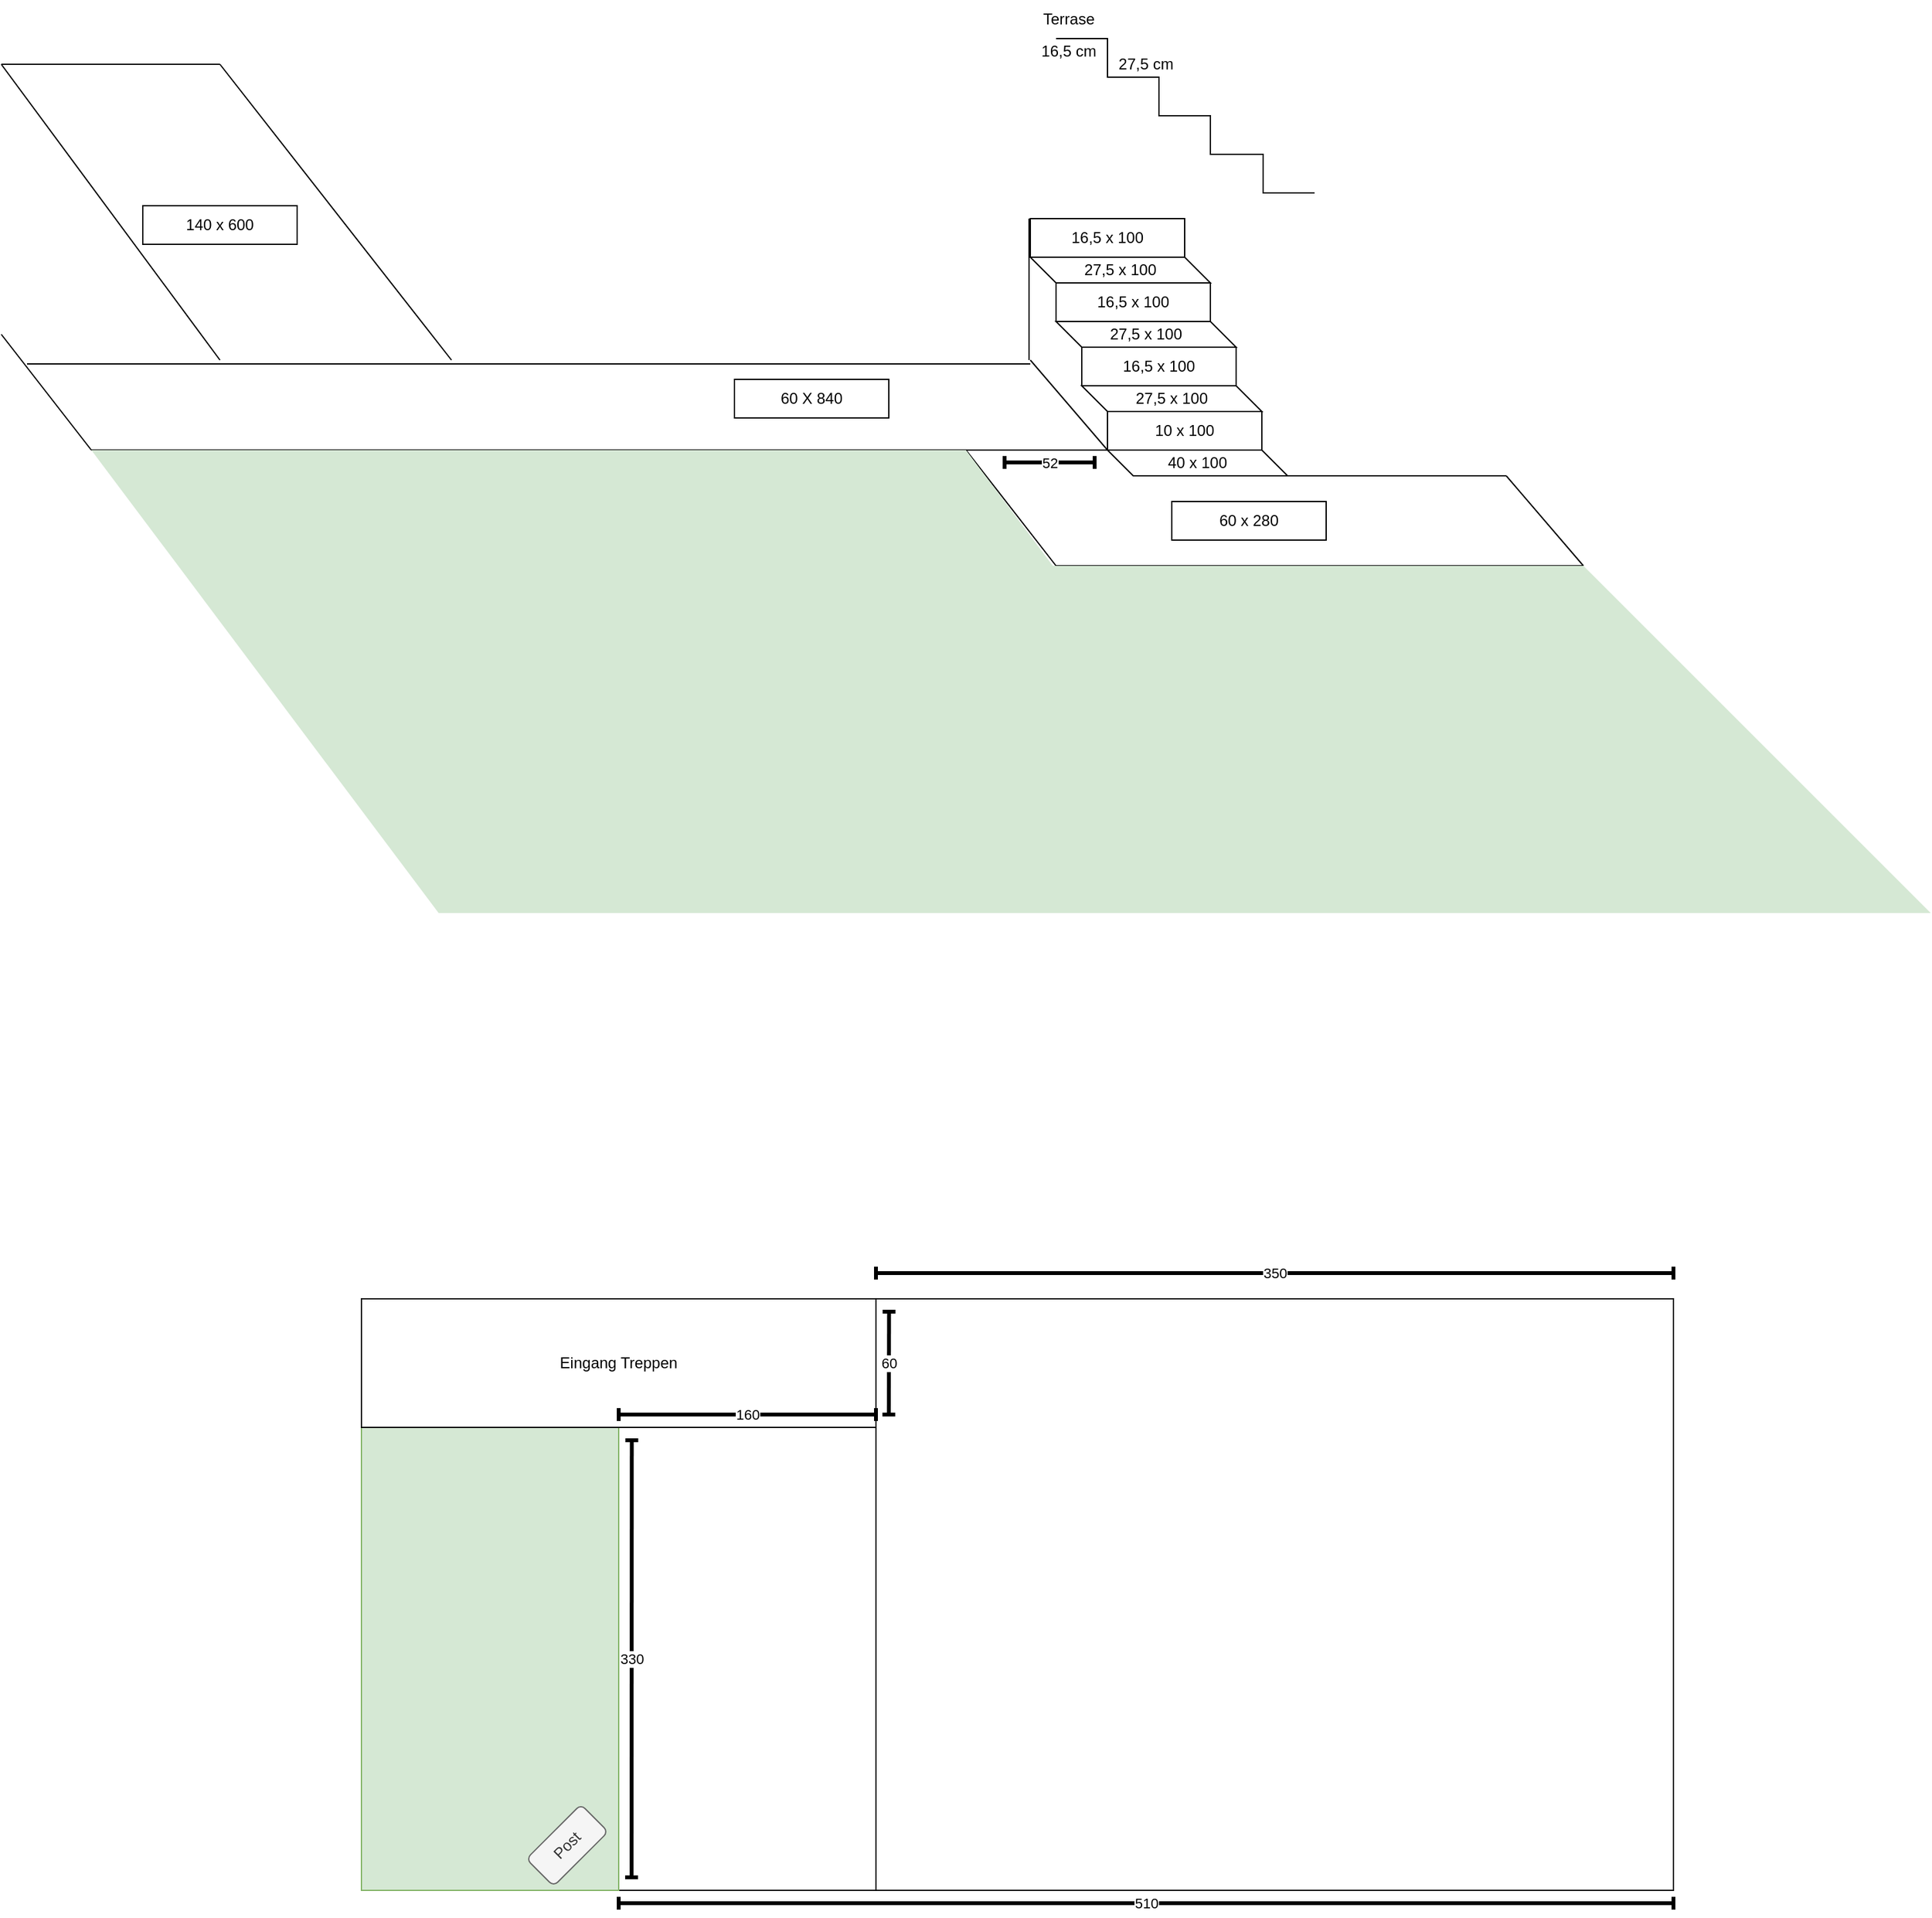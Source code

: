 <mxfile version="21.3.4" type="github">
  <diagram name="Seite-1" id="h4SFkHRIlP7SPAh55jCk">
    <mxGraphModel dx="2276" dy="1304" grid="1" gridSize="10" guides="1" tooltips="1" connect="1" arrows="1" fold="1" page="1" pageScale="1" pageWidth="827" pageHeight="1169" math="0" shadow="0">
      <root>
        <mxCell id="0" />
        <mxCell id="1" parent="0" />
        <mxCell id="g7tCphA3tAxqwDj9Emwd-1" value="" style="pointerEvents=1;verticalLabelPosition=bottom;shadow=0;dashed=0;align=center;html=1;verticalAlign=top;shape=mxgraph.electrical.waveforms.step_2;" vertex="1" parent="1">
          <mxGeometry x="140" y="280" width="80" height="30" as="geometry" />
        </mxCell>
        <mxCell id="g7tCphA3tAxqwDj9Emwd-2" value="Terrase" style="text;html=1;strokeColor=none;fillColor=none;align=center;verticalAlign=middle;whiteSpace=wrap;rounded=0;" vertex="1" parent="1">
          <mxGeometry x="120" y="250" width="60" height="30" as="geometry" />
        </mxCell>
        <mxCell id="g7tCphA3tAxqwDj9Emwd-3" value="16,5 cm" style="text;html=1;strokeColor=none;fillColor=none;align=center;verticalAlign=middle;whiteSpace=wrap;rounded=0;" vertex="1" parent="1">
          <mxGeometry x="120" y="280" width="60" height="20" as="geometry" />
        </mxCell>
        <mxCell id="g7tCphA3tAxqwDj9Emwd-6" value="" style="pointerEvents=1;verticalLabelPosition=bottom;shadow=0;dashed=0;align=center;html=1;verticalAlign=top;shape=mxgraph.electrical.waveforms.step_2;" vertex="1" parent="1">
          <mxGeometry x="220" y="340" width="80" height="30" as="geometry" />
        </mxCell>
        <mxCell id="g7tCphA3tAxqwDj9Emwd-7" value="" style="pointerEvents=1;verticalLabelPosition=bottom;shadow=0;dashed=0;align=center;html=1;verticalAlign=top;shape=mxgraph.electrical.waveforms.step_2;" vertex="1" parent="1">
          <mxGeometry x="261" y="370" width="80" height="30" as="geometry" />
        </mxCell>
        <mxCell id="g7tCphA3tAxqwDj9Emwd-8" value="" style="pointerEvents=1;verticalLabelPosition=bottom;shadow=0;dashed=0;align=center;html=1;verticalAlign=top;shape=mxgraph.electrical.waveforms.step_2;" vertex="1" parent="1">
          <mxGeometry x="180" y="310" width="80" height="30" as="geometry" />
        </mxCell>
        <mxCell id="g7tCphA3tAxqwDj9Emwd-9" value="27,5 cm" style="text;html=1;strokeColor=none;fillColor=none;align=center;verticalAlign=middle;whiteSpace=wrap;rounded=0;" vertex="1" parent="1">
          <mxGeometry x="180" y="290" width="60" height="20" as="geometry" />
        </mxCell>
        <mxCell id="g7tCphA3tAxqwDj9Emwd-10" value="16,5 x 100" style="rounded=0;whiteSpace=wrap;html=1;" vertex="1" parent="1">
          <mxGeometry x="120" y="420" width="120" height="30" as="geometry" />
        </mxCell>
        <mxCell id="g7tCphA3tAxqwDj9Emwd-11" value="27,5 x 100" style="shape=parallelogram;perimeter=parallelogramPerimeter;whiteSpace=wrap;html=1;fixedSize=1;rotation=0;direction=west;flipH=1;" vertex="1" parent="1">
          <mxGeometry x="120" y="450" width="140" height="20" as="geometry" />
        </mxCell>
        <mxCell id="g7tCphA3tAxqwDj9Emwd-12" value="16,5 x 100" style="rounded=0;whiteSpace=wrap;html=1;" vertex="1" parent="1">
          <mxGeometry x="140" y="470" width="120" height="30" as="geometry" />
        </mxCell>
        <mxCell id="g7tCphA3tAxqwDj9Emwd-13" value="27,5 x 100" style="shape=parallelogram;perimeter=parallelogramPerimeter;whiteSpace=wrap;html=1;fixedSize=1;rotation=0;direction=west;flipH=1;" vertex="1" parent="1">
          <mxGeometry x="140" y="500" width="140" height="20" as="geometry" />
        </mxCell>
        <mxCell id="g7tCphA3tAxqwDj9Emwd-14" value="16,5 x 100" style="rounded=0;whiteSpace=wrap;html=1;" vertex="1" parent="1">
          <mxGeometry x="160" y="520" width="120" height="30" as="geometry" />
        </mxCell>
        <mxCell id="g7tCphA3tAxqwDj9Emwd-15" value="27,5 x 100" style="shape=parallelogram;perimeter=parallelogramPerimeter;whiteSpace=wrap;html=1;fixedSize=1;rotation=0;direction=west;flipH=1;" vertex="1" parent="1">
          <mxGeometry x="160" y="550" width="140" height="20" as="geometry" />
        </mxCell>
        <mxCell id="g7tCphA3tAxqwDj9Emwd-16" value="10 x 100" style="rounded=0;whiteSpace=wrap;html=1;" vertex="1" parent="1">
          <mxGeometry x="180" y="570" width="120" height="30" as="geometry" />
        </mxCell>
        <mxCell id="g7tCphA3tAxqwDj9Emwd-17" value="" style="endArrow=none;html=1;rounded=0;entryX=0;entryY=0;entryDx=0;entryDy=0;" edge="1" parent="1">
          <mxGeometry width="50" height="50" relative="1" as="geometry">
            <mxPoint x="119" y="530" as="sourcePoint" />
            <mxPoint x="119" y="420" as="targetPoint" />
          </mxGeometry>
        </mxCell>
        <mxCell id="g7tCphA3tAxqwDj9Emwd-20" value="" style="endArrow=none;html=1;rounded=0;entryX=0;entryY=1;entryDx=0;entryDy=0;" edge="1" parent="1" target="g7tCphA3tAxqwDj9Emwd-16">
          <mxGeometry width="50" height="50" relative="1" as="geometry">
            <mxPoint x="120" y="530" as="sourcePoint" />
            <mxPoint x="130" y="430" as="targetPoint" />
          </mxGeometry>
        </mxCell>
        <mxCell id="g7tCphA3tAxqwDj9Emwd-23" value="40 x 100" style="shape=parallelogram;perimeter=parallelogramPerimeter;whiteSpace=wrap;html=1;fixedSize=1;rotation=0;direction=west;flipH=1;" vertex="1" parent="1">
          <mxGeometry x="180" y="600" width="140" height="20" as="geometry" />
        </mxCell>
        <mxCell id="g7tCphA3tAxqwDj9Emwd-26" value="" style="endArrow=none;html=1;rounded=0;" edge="1" parent="1">
          <mxGeometry width="50" height="50" relative="1" as="geometry">
            <mxPoint x="70" y="600" as="sourcePoint" />
            <mxPoint x="140" y="690" as="targetPoint" />
          </mxGeometry>
        </mxCell>
        <mxCell id="g7tCphA3tAxqwDj9Emwd-28" value="" style="endArrow=none;html=1;rounded=0;" edge="1" parent="1">
          <mxGeometry width="50" height="50" relative="1" as="geometry">
            <mxPoint x="140" y="690" as="sourcePoint" />
            <mxPoint x="550" y="690" as="targetPoint" />
          </mxGeometry>
        </mxCell>
        <mxCell id="g7tCphA3tAxqwDj9Emwd-29" value="" style="endArrow=none;html=1;rounded=0;exitX=0;exitY=0;exitDx=0;exitDy=0;" edge="1" parent="1" source="g7tCphA3tAxqwDj9Emwd-23">
          <mxGeometry width="50" height="50" relative="1" as="geometry">
            <mxPoint x="170" y="620" as="sourcePoint" />
            <mxPoint x="490" y="620" as="targetPoint" />
          </mxGeometry>
        </mxCell>
        <mxCell id="g7tCphA3tAxqwDj9Emwd-30" value="" style="endArrow=none;html=1;rounded=0;" edge="1" parent="1">
          <mxGeometry width="50" height="50" relative="1" as="geometry">
            <mxPoint x="490" y="620" as="sourcePoint" />
            <mxPoint x="550" y="690" as="targetPoint" />
          </mxGeometry>
        </mxCell>
        <mxCell id="g7tCphA3tAxqwDj9Emwd-31" value="60 x 280" style="rounded=0;whiteSpace=wrap;html=1;" vertex="1" parent="1">
          <mxGeometry x="230" y="640" width="120" height="30" as="geometry" />
        </mxCell>
        <mxCell id="g7tCphA3tAxqwDj9Emwd-33" value="" style="endArrow=none;html=1;rounded=0;" edge="1" parent="1">
          <mxGeometry width="50" height="50" relative="1" as="geometry">
            <mxPoint x="-660" y="533" as="sourcePoint" />
            <mxPoint x="120" y="533" as="targetPoint" />
          </mxGeometry>
        </mxCell>
        <mxCell id="g7tCphA3tAxqwDj9Emwd-34" value="" style="endArrow=none;html=1;rounded=0;" edge="1" parent="1">
          <mxGeometry width="50" height="50" relative="1" as="geometry">
            <mxPoint x="-610" y="600" as="sourcePoint" />
            <mxPoint x="180" y="600" as="targetPoint" />
          </mxGeometry>
        </mxCell>
        <mxCell id="g7tCphA3tAxqwDj9Emwd-35" value="60 X 840" style="rounded=0;whiteSpace=wrap;html=1;" vertex="1" parent="1">
          <mxGeometry x="-110" y="545" width="120" height="30" as="geometry" />
        </mxCell>
        <mxCell id="g7tCphA3tAxqwDj9Emwd-36" value="" style="endArrow=none;html=1;rounded=0;" edge="1" parent="1">
          <mxGeometry width="50" height="50" relative="1" as="geometry">
            <mxPoint x="-680" y="510" as="sourcePoint" />
            <mxPoint x="-610" y="600" as="targetPoint" />
          </mxGeometry>
        </mxCell>
        <mxCell id="g7tCphA3tAxqwDj9Emwd-38" value="" style="endArrow=none;html=1;rounded=0;" edge="1" parent="1">
          <mxGeometry width="50" height="50" relative="1" as="geometry">
            <mxPoint x="-680" y="300" as="sourcePoint" />
            <mxPoint x="-510" y="530" as="targetPoint" />
          </mxGeometry>
        </mxCell>
        <mxCell id="g7tCphA3tAxqwDj9Emwd-39" value="" style="endArrow=none;html=1;rounded=0;" edge="1" parent="1">
          <mxGeometry width="50" height="50" relative="1" as="geometry">
            <mxPoint x="-510" y="300" as="sourcePoint" />
            <mxPoint x="-330" y="530" as="targetPoint" />
          </mxGeometry>
        </mxCell>
        <mxCell id="g7tCphA3tAxqwDj9Emwd-40" value="" style="endArrow=none;html=1;rounded=0;" edge="1" parent="1">
          <mxGeometry width="50" height="50" relative="1" as="geometry">
            <mxPoint x="-680" y="300" as="sourcePoint" />
            <mxPoint x="-510" y="300" as="targetPoint" />
          </mxGeometry>
        </mxCell>
        <mxCell id="g7tCphA3tAxqwDj9Emwd-41" value="140 x 600" style="rounded=0;whiteSpace=wrap;html=1;" vertex="1" parent="1">
          <mxGeometry x="-570" y="410" width="120" height="30" as="geometry" />
        </mxCell>
        <mxCell id="g7tCphA3tAxqwDj9Emwd-44" value="" style="rounded=0;whiteSpace=wrap;html=1;fillColor=none;" vertex="1" parent="1">
          <mxGeometry x="-200" y="1360" width="200" height="360" as="geometry" />
        </mxCell>
        <mxCell id="g7tCphA3tAxqwDj9Emwd-45" value="" style="rounded=0;whiteSpace=wrap;html=1;" vertex="1" parent="1">
          <mxGeometry y="1260" width="620" height="460" as="geometry" />
        </mxCell>
        <mxCell id="g7tCphA3tAxqwDj9Emwd-47" value="" style="rounded=0;whiteSpace=wrap;html=1;fillColor=#d5e8d4;strokeColor=#82b366;" vertex="1" parent="1">
          <mxGeometry x="-400" y="1360" width="200" height="360" as="geometry" />
        </mxCell>
        <mxCell id="g7tCphA3tAxqwDj9Emwd-48" value="Post" style="rounded=1;whiteSpace=wrap;html=1;rotation=-45;fillColor=#f5f5f5;fontColor=#333333;strokeColor=#666666;" vertex="1" parent="1">
          <mxGeometry x="-270" y="1670" width="60" height="30" as="geometry" />
        </mxCell>
        <mxCell id="g7tCphA3tAxqwDj9Emwd-49" value="Eingang Treppen" style="rounded=0;whiteSpace=wrap;html=1;" vertex="1" parent="1">
          <mxGeometry x="-400" y="1260" width="400" height="100" as="geometry" />
        </mxCell>
        <mxCell id="g7tCphA3tAxqwDj9Emwd-55" value="60" style="endArrow=baseDash;html=1;strokeWidth=3;rounded=0;startArrow=baseDash;startFill=0;endFill=0;entryX=0.161;entryY=0.239;entryDx=0;entryDy=0;entryPerimeter=0;" edge="1" parent="1">
          <mxGeometry width="100" relative="1" as="geometry">
            <mxPoint x="10.18" y="1270.03" as="sourcePoint" />
            <mxPoint x="10.0" y="1349.97" as="targetPoint" />
          </mxGeometry>
        </mxCell>
        <mxCell id="g7tCphA3tAxqwDj9Emwd-56" value="350" style="endArrow=baseDash;html=1;strokeWidth=3;rounded=0;startArrow=baseDash;startFill=0;endFill=0;" edge="1" parent="1">
          <mxGeometry width="100" relative="1" as="geometry">
            <mxPoint y="1240" as="sourcePoint" />
            <mxPoint x="620" y="1240" as="targetPoint" />
          </mxGeometry>
        </mxCell>
        <mxCell id="g7tCphA3tAxqwDj9Emwd-57" value="510" style="endArrow=baseDash;html=1;strokeWidth=3;rounded=0;startArrow=baseDash;startFill=0;endFill=0;" edge="1" parent="1">
          <mxGeometry width="100" relative="1" as="geometry">
            <mxPoint x="-200" y="1730" as="sourcePoint" />
            <mxPoint x="620" y="1730" as="targetPoint" />
          </mxGeometry>
        </mxCell>
        <mxCell id="g7tCphA3tAxqwDj9Emwd-58" value="330" style="endArrow=baseDash;html=1;strokeWidth=3;rounded=0;startArrow=baseDash;startFill=0;endFill=0;entryX=0.05;entryY=0.972;entryDx=0;entryDy=0;entryPerimeter=0;" edge="1" parent="1" target="g7tCphA3tAxqwDj9Emwd-44">
          <mxGeometry width="100" relative="1" as="geometry">
            <mxPoint x="-189.82" y="1370" as="sourcePoint" />
            <mxPoint x="-190.0" y="1449.94" as="targetPoint" />
          </mxGeometry>
        </mxCell>
        <mxCell id="g7tCphA3tAxqwDj9Emwd-60" value="160" style="endArrow=baseDash;html=1;strokeWidth=3;rounded=0;startArrow=baseDash;startFill=0;endFill=0;entryX=0.161;entryY=0.239;entryDx=0;entryDy=0;entryPerimeter=0;exitX=1;exitY=0.9;exitDx=0;exitDy=0;exitPerimeter=0;" edge="1" parent="1" source="g7tCphA3tAxqwDj9Emwd-49">
          <mxGeometry width="100" relative="1" as="geometry">
            <mxPoint x="-130" y="1350.06" as="sourcePoint" />
            <mxPoint x="-200.0" y="1350" as="targetPoint" />
          </mxGeometry>
        </mxCell>
        <mxCell id="g7tCphA3tAxqwDj9Emwd-61" value="52" style="endArrow=baseDash;html=1;strokeWidth=3;rounded=0;startArrow=baseDash;startFill=0;endFill=0;entryX=0.161;entryY=0.239;entryDx=0;entryDy=0;entryPerimeter=0;" edge="1" parent="1">
          <mxGeometry width="100" relative="1" as="geometry">
            <mxPoint x="170" y="609.64" as="sourcePoint" />
            <mxPoint x="100.0" y="609.58" as="targetPoint" />
          </mxGeometry>
        </mxCell>
        <mxCell id="g7tCphA3tAxqwDj9Emwd-62" value="" style="shape=parallelogram;perimeter=parallelogramPerimeter;whiteSpace=wrap;html=1;fixedSize=1;rotation=0;direction=west;flipH=1;size=270;fillColor=#d5e8d4;strokeColor=none;" vertex="1" parent="1">
          <mxGeometry x="-610" y="600" width="950" height="360" as="geometry" />
        </mxCell>
        <mxCell id="g7tCphA3tAxqwDj9Emwd-63" value="" style="shape=parallelogram;perimeter=parallelogramPerimeter;whiteSpace=wrap;html=1;fixedSize=1;rotation=0;direction=west;flipH=1;size=270;fillColor=#d5e8d4;strokeColor=none;" vertex="1" parent="1">
          <mxGeometry x="-61" y="690" width="881" height="270" as="geometry" />
        </mxCell>
      </root>
    </mxGraphModel>
  </diagram>
</mxfile>
